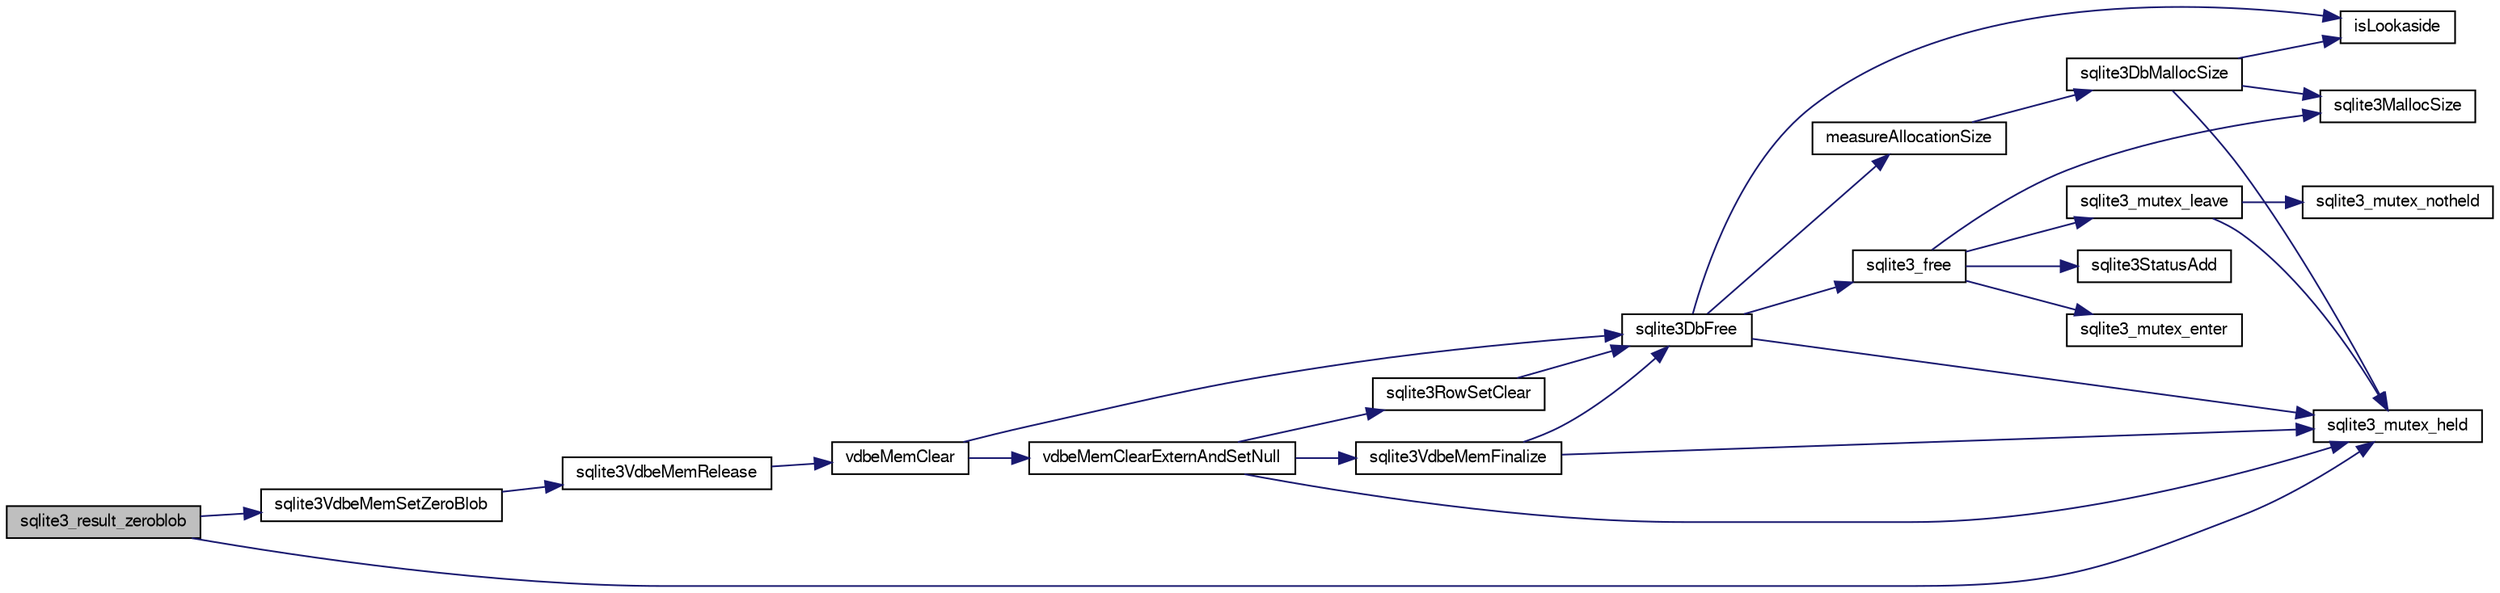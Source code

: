 digraph "sqlite3_result_zeroblob"
{
  edge [fontname="FreeSans",fontsize="10",labelfontname="FreeSans",labelfontsize="10"];
  node [fontname="FreeSans",fontsize="10",shape=record];
  rankdir="LR";
  Node78462 [label="sqlite3_result_zeroblob",height=0.2,width=0.4,color="black", fillcolor="grey75", style="filled", fontcolor="black"];
  Node78462 -> Node78463 [color="midnightblue",fontsize="10",style="solid",fontname="FreeSans"];
  Node78463 [label="sqlite3_mutex_held",height=0.2,width=0.4,color="black", fillcolor="white", style="filled",URL="$sqlite3_8c.html#acf77da68932b6bc163c5e68547ecc3e7"];
  Node78462 -> Node78464 [color="midnightblue",fontsize="10",style="solid",fontname="FreeSans"];
  Node78464 [label="sqlite3VdbeMemSetZeroBlob",height=0.2,width=0.4,color="black", fillcolor="white", style="filled",URL="$sqlite3_8c.html#af6488ff3887bcfd6f15a01b0d69ccb3c"];
  Node78464 -> Node78465 [color="midnightblue",fontsize="10",style="solid",fontname="FreeSans"];
  Node78465 [label="sqlite3VdbeMemRelease",height=0.2,width=0.4,color="black", fillcolor="white", style="filled",URL="$sqlite3_8c.html#a90606361dbeba88159fd6ff03fcc10cc"];
  Node78465 -> Node78466 [color="midnightblue",fontsize="10",style="solid",fontname="FreeSans"];
  Node78466 [label="vdbeMemClear",height=0.2,width=0.4,color="black", fillcolor="white", style="filled",URL="$sqlite3_8c.html#a489eef6e55ad0dadf67578726b935d12"];
  Node78466 -> Node78467 [color="midnightblue",fontsize="10",style="solid",fontname="FreeSans"];
  Node78467 [label="vdbeMemClearExternAndSetNull",height=0.2,width=0.4,color="black", fillcolor="white", style="filled",URL="$sqlite3_8c.html#a29c41a360fb0e86b817777daf061230c"];
  Node78467 -> Node78463 [color="midnightblue",fontsize="10",style="solid",fontname="FreeSans"];
  Node78467 -> Node78468 [color="midnightblue",fontsize="10",style="solid",fontname="FreeSans"];
  Node78468 [label="sqlite3VdbeMemFinalize",height=0.2,width=0.4,color="black", fillcolor="white", style="filled",URL="$sqlite3_8c.html#a2568220f48ddef81b1c43e401042d9d2"];
  Node78468 -> Node78463 [color="midnightblue",fontsize="10",style="solid",fontname="FreeSans"];
  Node78468 -> Node78469 [color="midnightblue",fontsize="10",style="solid",fontname="FreeSans"];
  Node78469 [label="sqlite3DbFree",height=0.2,width=0.4,color="black", fillcolor="white", style="filled",URL="$sqlite3_8c.html#ac70ab821a6607b4a1b909582dc37a069"];
  Node78469 -> Node78463 [color="midnightblue",fontsize="10",style="solid",fontname="FreeSans"];
  Node78469 -> Node78470 [color="midnightblue",fontsize="10",style="solid",fontname="FreeSans"];
  Node78470 [label="measureAllocationSize",height=0.2,width=0.4,color="black", fillcolor="white", style="filled",URL="$sqlite3_8c.html#a45731e644a22fdb756e2b6337224217a"];
  Node78470 -> Node78471 [color="midnightblue",fontsize="10",style="solid",fontname="FreeSans"];
  Node78471 [label="sqlite3DbMallocSize",height=0.2,width=0.4,color="black", fillcolor="white", style="filled",URL="$sqlite3_8c.html#aa397e5a8a03495203a0767abf0a71f86"];
  Node78471 -> Node78472 [color="midnightblue",fontsize="10",style="solid",fontname="FreeSans"];
  Node78472 [label="sqlite3MallocSize",height=0.2,width=0.4,color="black", fillcolor="white", style="filled",URL="$sqlite3_8c.html#acf5d2a5f35270bafb050bd2def576955"];
  Node78471 -> Node78463 [color="midnightblue",fontsize="10",style="solid",fontname="FreeSans"];
  Node78471 -> Node78473 [color="midnightblue",fontsize="10",style="solid",fontname="FreeSans"];
  Node78473 [label="isLookaside",height=0.2,width=0.4,color="black", fillcolor="white", style="filled",URL="$sqlite3_8c.html#a770fa05ff9717b75e16f4d968a77b897"];
  Node78469 -> Node78473 [color="midnightblue",fontsize="10",style="solid",fontname="FreeSans"];
  Node78469 -> Node78474 [color="midnightblue",fontsize="10",style="solid",fontname="FreeSans"];
  Node78474 [label="sqlite3_free",height=0.2,width=0.4,color="black", fillcolor="white", style="filled",URL="$sqlite3_8c.html#a6552349e36a8a691af5487999ab09519"];
  Node78474 -> Node78475 [color="midnightblue",fontsize="10",style="solid",fontname="FreeSans"];
  Node78475 [label="sqlite3_mutex_enter",height=0.2,width=0.4,color="black", fillcolor="white", style="filled",URL="$sqlite3_8c.html#a1c12cde690bd89f104de5cbad12a6bf5"];
  Node78474 -> Node78476 [color="midnightblue",fontsize="10",style="solid",fontname="FreeSans"];
  Node78476 [label="sqlite3StatusAdd",height=0.2,width=0.4,color="black", fillcolor="white", style="filled",URL="$sqlite3_8c.html#afa029f93586aeab4cc85360905dae9cd"];
  Node78474 -> Node78472 [color="midnightblue",fontsize="10",style="solid",fontname="FreeSans"];
  Node78474 -> Node78477 [color="midnightblue",fontsize="10",style="solid",fontname="FreeSans"];
  Node78477 [label="sqlite3_mutex_leave",height=0.2,width=0.4,color="black", fillcolor="white", style="filled",URL="$sqlite3_8c.html#a5838d235601dbd3c1fa993555c6bcc93"];
  Node78477 -> Node78463 [color="midnightblue",fontsize="10",style="solid",fontname="FreeSans"];
  Node78477 -> Node78478 [color="midnightblue",fontsize="10",style="solid",fontname="FreeSans"];
  Node78478 [label="sqlite3_mutex_notheld",height=0.2,width=0.4,color="black", fillcolor="white", style="filled",URL="$sqlite3_8c.html#a83967c837c1c000d3b5adcfaa688f5dc"];
  Node78467 -> Node78479 [color="midnightblue",fontsize="10",style="solid",fontname="FreeSans"];
  Node78479 [label="sqlite3RowSetClear",height=0.2,width=0.4,color="black", fillcolor="white", style="filled",URL="$sqlite3_8c.html#ae153de0cd969511a607e26deeca80342"];
  Node78479 -> Node78469 [color="midnightblue",fontsize="10",style="solid",fontname="FreeSans"];
  Node78466 -> Node78469 [color="midnightblue",fontsize="10",style="solid",fontname="FreeSans"];
}
